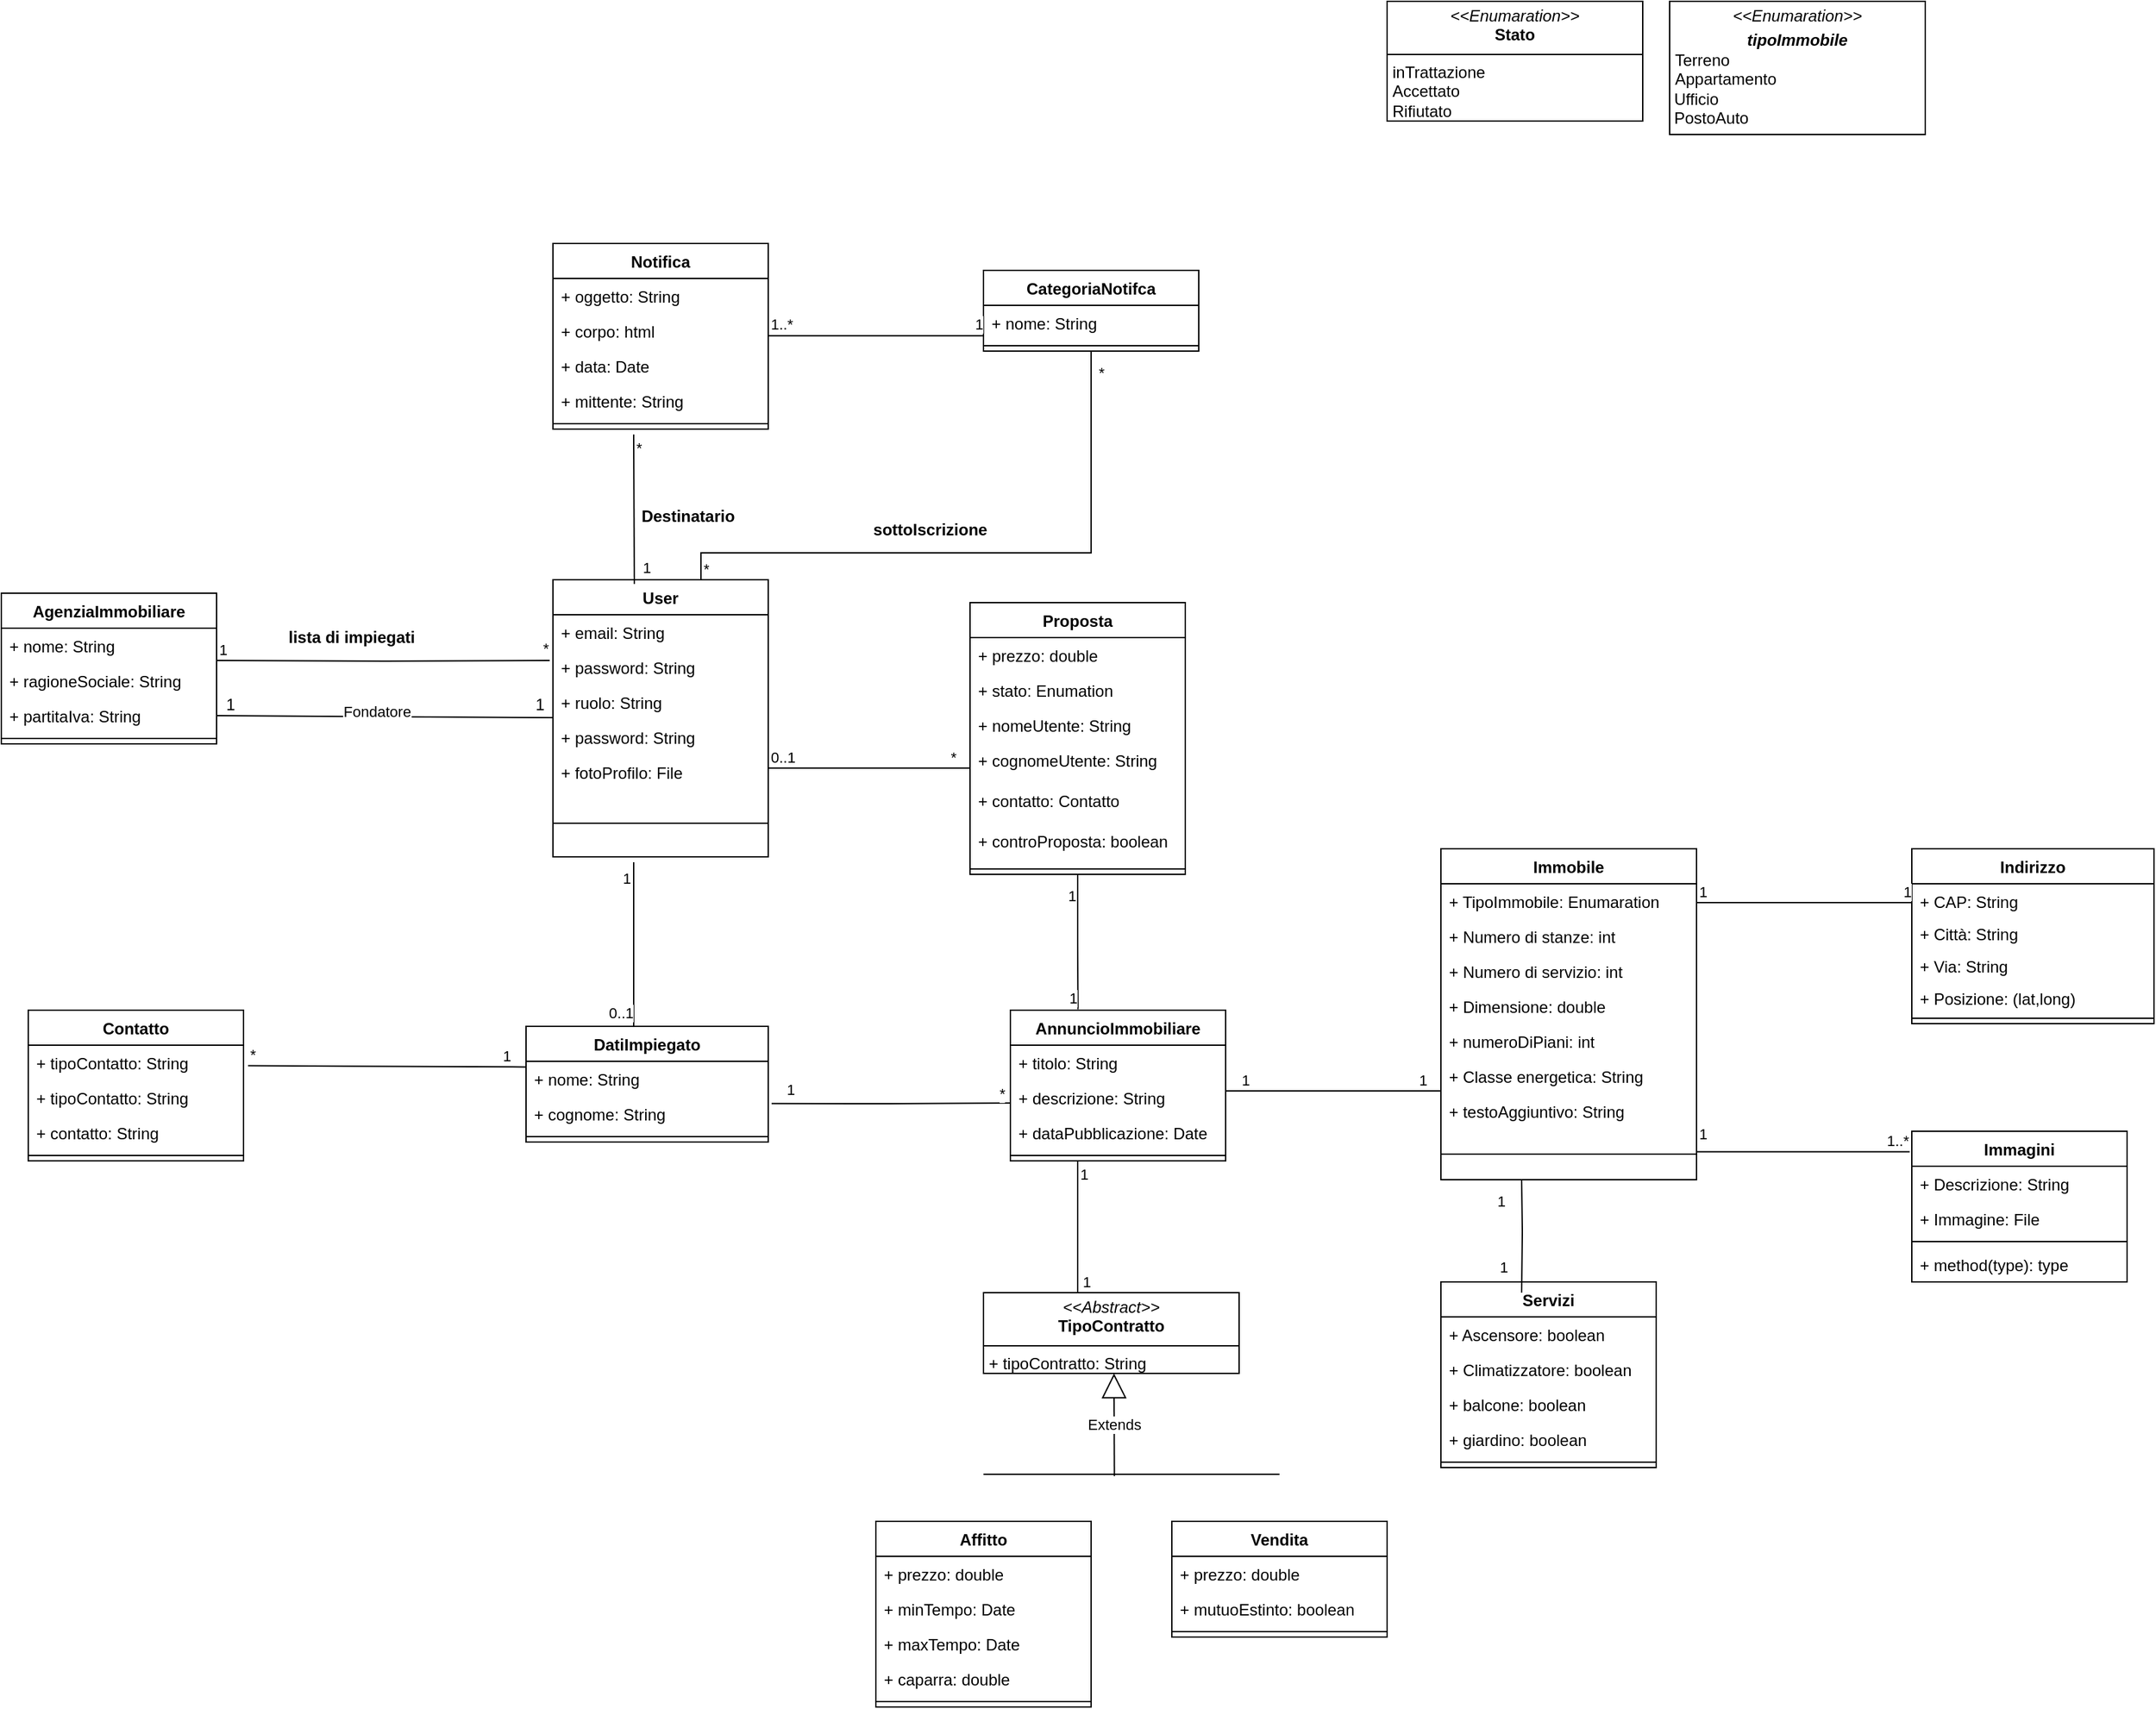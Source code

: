 <mxfile version="26.0.16">
  <diagram name="Pagina-1" id="T76t6ZgnSZmqll6Yn6_I">
    <mxGraphModel dx="2442" dy="2026" grid="1" gridSize="10" guides="1" tooltips="1" connect="1" arrows="1" fold="1" page="1" pageScale="1" pageWidth="827" pageHeight="1169" math="0" shadow="0">
      <root>
        <mxCell id="0" />
        <mxCell id="1" parent="0" />
        <mxCell id="S7eDoOAsfIO7sL4tf_eN-1" value="Immobile" style="swimlane;fontStyle=1;align=center;verticalAlign=top;childLayout=stackLayout;horizontal=1;startSize=26;horizontalStack=0;resizeParent=1;resizeParentMax=0;resizeLast=0;collapsible=1;marginBottom=0;whiteSpace=wrap;html=1;" parent="1" vertex="1">
          <mxGeometry x="1000" y="-120" width="190" height="246" as="geometry" />
        </mxCell>
        <mxCell id="S7eDoOAsfIO7sL4tf_eN-17" value="+ TipoImmobile: Enumaration" style="text;strokeColor=none;fillColor=none;align=left;verticalAlign=top;spacingLeft=4;spacingRight=4;overflow=hidden;rotatable=0;points=[[0,0.5],[1,0.5]];portConstraint=eastwest;whiteSpace=wrap;html=1;" parent="S7eDoOAsfIO7sL4tf_eN-1" vertex="1">
          <mxGeometry y="26" width="190" height="26" as="geometry" />
        </mxCell>
        <mxCell id="S7eDoOAsfIO7sL4tf_eN-24" value="+ Numero di stanze: int&lt;div&gt;&lt;br&gt;&lt;/div&gt;" style="text;strokeColor=none;fillColor=none;align=left;verticalAlign=top;spacingLeft=4;spacingRight=4;overflow=hidden;rotatable=0;points=[[0,0.5],[1,0.5]];portConstraint=eastwest;whiteSpace=wrap;html=1;" parent="S7eDoOAsfIO7sL4tf_eN-1" vertex="1">
          <mxGeometry y="52" width="190" height="26" as="geometry" />
        </mxCell>
        <mxCell id="S7eDoOAsfIO7sL4tf_eN-25" value="+ Numero di servizio: int&lt;div&gt;&lt;br&gt;&lt;/div&gt;" style="text;strokeColor=none;fillColor=none;align=left;verticalAlign=top;spacingLeft=4;spacingRight=4;overflow=hidden;rotatable=0;points=[[0,0.5],[1,0.5]];portConstraint=eastwest;whiteSpace=wrap;html=1;" parent="S7eDoOAsfIO7sL4tf_eN-1" vertex="1">
          <mxGeometry y="78" width="190" height="26" as="geometry" />
        </mxCell>
        <mxCell id="S7eDoOAsfIO7sL4tf_eN-26" value="+ Dimensione: double&lt;div&gt;&lt;br&gt;&lt;div&gt;&lt;br&gt;&lt;/div&gt;&lt;/div&gt;" style="text;strokeColor=none;fillColor=none;align=left;verticalAlign=top;spacingLeft=4;spacingRight=4;overflow=hidden;rotatable=0;points=[[0,0.5],[1,0.5]];portConstraint=eastwest;whiteSpace=wrap;html=1;" parent="S7eDoOAsfIO7sL4tf_eN-1" vertex="1">
          <mxGeometry y="104" width="190" height="26" as="geometry" />
        </mxCell>
        <mxCell id="S7eDoOAsfIO7sL4tf_eN-28" value="+ numeroDiPiani: int&lt;div&gt;&lt;br&gt;&lt;/div&gt;" style="text;strokeColor=none;fillColor=none;align=left;verticalAlign=top;spacingLeft=4;spacingRight=4;overflow=hidden;rotatable=0;points=[[0,0.5],[1,0.5]];portConstraint=eastwest;whiteSpace=wrap;html=1;" parent="S7eDoOAsfIO7sL4tf_eN-1" vertex="1">
          <mxGeometry y="130" width="190" height="26" as="geometry" />
        </mxCell>
        <mxCell id="S7eDoOAsfIO7sL4tf_eN-29" value="+ Classe energetica: String&lt;div&gt;&lt;br&gt;&lt;/div&gt;" style="text;strokeColor=none;fillColor=none;align=left;verticalAlign=top;spacingLeft=4;spacingRight=4;overflow=hidden;rotatable=0;points=[[0,0.5],[1,0.5]];portConstraint=eastwest;whiteSpace=wrap;html=1;" parent="S7eDoOAsfIO7sL4tf_eN-1" vertex="1">
          <mxGeometry y="156" width="190" height="26" as="geometry" />
        </mxCell>
        <mxCell id="KJooV-Dukt8LbY3l_32P-143" value="+ testoAggiuntivo: String&lt;div&gt;&lt;br&gt;&lt;/div&gt;" style="text;strokeColor=none;fillColor=none;align=left;verticalAlign=top;spacingLeft=4;spacingRight=4;overflow=hidden;rotatable=0;points=[[0,0.5],[1,0.5]];portConstraint=eastwest;whiteSpace=wrap;html=1;" parent="S7eDoOAsfIO7sL4tf_eN-1" vertex="1">
          <mxGeometry y="182" width="190" height="26" as="geometry" />
        </mxCell>
        <mxCell id="S7eDoOAsfIO7sL4tf_eN-3" value="" style="line;strokeWidth=1;fillColor=none;align=left;verticalAlign=middle;spacingTop=-1;spacingLeft=3;spacingRight=3;rotatable=0;labelPosition=right;points=[];portConstraint=eastwest;strokeColor=inherit;" parent="S7eDoOAsfIO7sL4tf_eN-1" vertex="1">
          <mxGeometry y="208" width="190" height="38" as="geometry" />
        </mxCell>
        <mxCell id="S7eDoOAsfIO7sL4tf_eN-5" value="Indirizzo&lt;div&gt;&lt;br&gt;&lt;/div&gt;" style="swimlane;fontStyle=1;align=center;verticalAlign=top;childLayout=stackLayout;horizontal=1;startSize=26;horizontalStack=0;resizeParent=1;resizeParentMax=0;resizeLast=0;collapsible=1;marginBottom=0;whiteSpace=wrap;html=1;" parent="1" vertex="1">
          <mxGeometry x="1350" y="-120" width="180" height="130" as="geometry" />
        </mxCell>
        <mxCell id="S7eDoOAsfIO7sL4tf_eN-40" value="+ CAP: String" style="text;strokeColor=none;fillColor=none;align=left;verticalAlign=top;spacingLeft=4;spacingRight=4;overflow=hidden;rotatable=0;points=[[0,0.5],[1,0.5]];portConstraint=eastwest;whiteSpace=wrap;html=1;" parent="S7eDoOAsfIO7sL4tf_eN-5" vertex="1">
          <mxGeometry y="26" width="180" height="24" as="geometry" />
        </mxCell>
        <mxCell id="S7eDoOAsfIO7sL4tf_eN-41" value="+ Città: String" style="text;strokeColor=none;fillColor=none;align=left;verticalAlign=top;spacingLeft=4;spacingRight=4;overflow=hidden;rotatable=0;points=[[0,0.5],[1,0.5]];portConstraint=eastwest;whiteSpace=wrap;html=1;" parent="S7eDoOAsfIO7sL4tf_eN-5" vertex="1">
          <mxGeometry y="50" width="180" height="24" as="geometry" />
        </mxCell>
        <mxCell id="S7eDoOAsfIO7sL4tf_eN-42" value="+ Via: String" style="text;strokeColor=none;fillColor=none;align=left;verticalAlign=top;spacingLeft=4;spacingRight=4;overflow=hidden;rotatable=0;points=[[0,0.5],[1,0.5]];portConstraint=eastwest;whiteSpace=wrap;html=1;" parent="S7eDoOAsfIO7sL4tf_eN-5" vertex="1">
          <mxGeometry y="74" width="180" height="24" as="geometry" />
        </mxCell>
        <mxCell id="S7eDoOAsfIO7sL4tf_eN-43" value="+ Posizione: (lat,long)" style="text;strokeColor=none;fillColor=none;align=left;verticalAlign=top;spacingLeft=4;spacingRight=4;overflow=hidden;rotatable=0;points=[[0,0.5],[1,0.5]];portConstraint=eastwest;whiteSpace=wrap;html=1;" parent="S7eDoOAsfIO7sL4tf_eN-5" vertex="1">
          <mxGeometry y="98" width="180" height="24" as="geometry" />
        </mxCell>
        <mxCell id="S7eDoOAsfIO7sL4tf_eN-7" value="" style="line;strokeWidth=1;fillColor=none;align=left;verticalAlign=middle;spacingTop=-1;spacingLeft=3;spacingRight=3;rotatable=0;labelPosition=right;points=[];portConstraint=eastwest;strokeColor=inherit;" parent="S7eDoOAsfIO7sL4tf_eN-5" vertex="1">
          <mxGeometry y="122" width="180" height="8" as="geometry" />
        </mxCell>
        <mxCell id="S7eDoOAsfIO7sL4tf_eN-9" value="Immagini" style="swimlane;fontStyle=1;align=center;verticalAlign=top;childLayout=stackLayout;horizontal=1;startSize=26;horizontalStack=0;resizeParent=1;resizeParentMax=0;resizeLast=0;collapsible=1;marginBottom=0;whiteSpace=wrap;html=1;" parent="1" vertex="1">
          <mxGeometry x="1350" y="90" width="160" height="112" as="geometry" />
        </mxCell>
        <mxCell id="S7eDoOAsfIO7sL4tf_eN-10" value="+ Descrizione: String&lt;div&gt;&lt;br&gt;&lt;/div&gt;" style="text;strokeColor=none;fillColor=none;align=left;verticalAlign=top;spacingLeft=4;spacingRight=4;overflow=hidden;rotatable=0;points=[[0,0.5],[1,0.5]];portConstraint=eastwest;whiteSpace=wrap;html=1;" parent="S7eDoOAsfIO7sL4tf_eN-9" vertex="1">
          <mxGeometry y="26" width="160" height="26" as="geometry" />
        </mxCell>
        <mxCell id="S7eDoOAsfIO7sL4tf_eN-44" value="+ Immagine: File&lt;div&gt;&lt;br&gt;&lt;div&gt;&lt;br&gt;&lt;/div&gt;&lt;/div&gt;" style="text;strokeColor=none;fillColor=none;align=left;verticalAlign=top;spacingLeft=4;spacingRight=4;overflow=hidden;rotatable=0;points=[[0,0.5],[1,0.5]];portConstraint=eastwest;whiteSpace=wrap;html=1;" parent="S7eDoOAsfIO7sL4tf_eN-9" vertex="1">
          <mxGeometry y="52" width="160" height="26" as="geometry" />
        </mxCell>
        <mxCell id="S7eDoOAsfIO7sL4tf_eN-11" value="" style="line;strokeWidth=1;fillColor=none;align=left;verticalAlign=middle;spacingTop=-1;spacingLeft=3;spacingRight=3;rotatable=0;labelPosition=right;points=[];portConstraint=eastwest;strokeColor=inherit;" parent="S7eDoOAsfIO7sL4tf_eN-9" vertex="1">
          <mxGeometry y="78" width="160" height="8" as="geometry" />
        </mxCell>
        <mxCell id="S7eDoOAsfIO7sL4tf_eN-12" value="+ method(type): type" style="text;strokeColor=none;fillColor=none;align=left;verticalAlign=top;spacingLeft=4;spacingRight=4;overflow=hidden;rotatable=0;points=[[0,0.5],[1,0.5]];portConstraint=eastwest;whiteSpace=wrap;html=1;" parent="S7eDoOAsfIO7sL4tf_eN-9" vertex="1">
          <mxGeometry y="86" width="160" height="26" as="geometry" />
        </mxCell>
        <mxCell id="S7eDoOAsfIO7sL4tf_eN-19" value="" style="endArrow=none;html=1;edgeStyle=orthogonalEdgeStyle;rounded=0;" parent="1" edge="1">
          <mxGeometry relative="1" as="geometry">
            <mxPoint x="1190" y="-80" as="sourcePoint" />
            <mxPoint x="1350" y="-80" as="targetPoint" />
          </mxGeometry>
        </mxCell>
        <mxCell id="S7eDoOAsfIO7sL4tf_eN-20" value="1" style="edgeLabel;resizable=0;html=1;align=left;verticalAlign=bottom;" parent="S7eDoOAsfIO7sL4tf_eN-19" connectable="0" vertex="1">
          <mxGeometry x="-1" relative="1" as="geometry" />
        </mxCell>
        <mxCell id="S7eDoOAsfIO7sL4tf_eN-21" value="1" style="edgeLabel;resizable=0;html=1;align=right;verticalAlign=bottom;" parent="S7eDoOAsfIO7sL4tf_eN-19" connectable="0" vertex="1">
          <mxGeometry x="1" relative="1" as="geometry" />
        </mxCell>
        <mxCell id="S7eDoOAsfIO7sL4tf_eN-46" value="Affitto" style="swimlane;fontStyle=1;align=center;verticalAlign=top;childLayout=stackLayout;horizontal=1;startSize=26;horizontalStack=0;resizeParent=1;resizeParentMax=0;resizeLast=0;collapsible=1;marginBottom=0;whiteSpace=wrap;html=1;" parent="1" vertex="1">
          <mxGeometry x="580" y="380" width="160" height="138" as="geometry" />
        </mxCell>
        <mxCell id="S7eDoOAsfIO7sL4tf_eN-47" value="+ prezzo: double" style="text;strokeColor=none;fillColor=none;align=left;verticalAlign=top;spacingLeft=4;spacingRight=4;overflow=hidden;rotatable=0;points=[[0,0.5],[1,0.5]];portConstraint=eastwest;whiteSpace=wrap;html=1;" parent="S7eDoOAsfIO7sL4tf_eN-46" vertex="1">
          <mxGeometry y="26" width="160" height="26" as="geometry" />
        </mxCell>
        <mxCell id="KJooV-Dukt8LbY3l_32P-148" value="+ minTempo: Date" style="text;strokeColor=none;fillColor=none;align=left;verticalAlign=top;spacingLeft=4;spacingRight=4;overflow=hidden;rotatable=0;points=[[0,0.5],[1,0.5]];portConstraint=eastwest;whiteSpace=wrap;html=1;" parent="S7eDoOAsfIO7sL4tf_eN-46" vertex="1">
          <mxGeometry y="52" width="160" height="26" as="geometry" />
        </mxCell>
        <mxCell id="KJooV-Dukt8LbY3l_32P-149" value="+ maxTempo: Date" style="text;strokeColor=none;fillColor=none;align=left;verticalAlign=top;spacingLeft=4;spacingRight=4;overflow=hidden;rotatable=0;points=[[0,0.5],[1,0.5]];portConstraint=eastwest;whiteSpace=wrap;html=1;" parent="S7eDoOAsfIO7sL4tf_eN-46" vertex="1">
          <mxGeometry y="78" width="160" height="26" as="geometry" />
        </mxCell>
        <mxCell id="KJooV-Dukt8LbY3l_32P-150" value="+ caparra: double" style="text;strokeColor=none;fillColor=none;align=left;verticalAlign=top;spacingLeft=4;spacingRight=4;overflow=hidden;rotatable=0;points=[[0,0.5],[1,0.5]];portConstraint=eastwest;whiteSpace=wrap;html=1;" parent="S7eDoOAsfIO7sL4tf_eN-46" vertex="1">
          <mxGeometry y="104" width="160" height="26" as="geometry" />
        </mxCell>
        <mxCell id="S7eDoOAsfIO7sL4tf_eN-48" value="" style="line;strokeWidth=1;fillColor=none;align=left;verticalAlign=middle;spacingTop=-1;spacingLeft=3;spacingRight=3;rotatable=0;labelPosition=right;points=[];portConstraint=eastwest;strokeColor=inherit;" parent="S7eDoOAsfIO7sL4tf_eN-46" vertex="1">
          <mxGeometry y="130" width="160" height="8" as="geometry" />
        </mxCell>
        <mxCell id="S7eDoOAsfIO7sL4tf_eN-50" value="Vendita" style="swimlane;fontStyle=1;align=center;verticalAlign=top;childLayout=stackLayout;horizontal=1;startSize=26;horizontalStack=0;resizeParent=1;resizeParentMax=0;resizeLast=0;collapsible=1;marginBottom=0;whiteSpace=wrap;html=1;" parent="1" vertex="1">
          <mxGeometry x="800" y="380" width="160" height="86" as="geometry" />
        </mxCell>
        <mxCell id="S7eDoOAsfIO7sL4tf_eN-51" value="+ prezzo: double" style="text;strokeColor=none;fillColor=none;align=left;verticalAlign=top;spacingLeft=4;spacingRight=4;overflow=hidden;rotatable=0;points=[[0,0.5],[1,0.5]];portConstraint=eastwest;whiteSpace=wrap;html=1;" parent="S7eDoOAsfIO7sL4tf_eN-50" vertex="1">
          <mxGeometry y="26" width="160" height="26" as="geometry" />
        </mxCell>
        <mxCell id="KJooV-Dukt8LbY3l_32P-151" value="+ mutuoEstinto: boolean" style="text;strokeColor=none;fillColor=none;align=left;verticalAlign=top;spacingLeft=4;spacingRight=4;overflow=hidden;rotatable=0;points=[[0,0.5],[1,0.5]];portConstraint=eastwest;whiteSpace=wrap;html=1;" parent="S7eDoOAsfIO7sL4tf_eN-50" vertex="1">
          <mxGeometry y="52" width="160" height="26" as="geometry" />
        </mxCell>
        <mxCell id="S7eDoOAsfIO7sL4tf_eN-52" value="" style="line;strokeWidth=1;fillColor=none;align=left;verticalAlign=middle;spacingTop=-1;spacingLeft=3;spacingRight=3;rotatable=0;labelPosition=right;points=[];portConstraint=eastwest;strokeColor=inherit;" parent="S7eDoOAsfIO7sL4tf_eN-50" vertex="1">
          <mxGeometry y="78" width="160" height="8" as="geometry" />
        </mxCell>
        <mxCell id="S7eDoOAsfIO7sL4tf_eN-54" value="&lt;p style=&quot;margin:0px;margin-top:4px;text-align:center;&quot;&gt;&lt;i&gt;&amp;lt;&amp;lt;Abstract&amp;gt;&amp;gt;&lt;/i&gt;&lt;br&gt;&lt;b&gt;TipoContratto&lt;/b&gt;&lt;/p&gt;&lt;hr size=&quot;1&quot; style=&quot;border-style:solid;&quot;&gt;&lt;p style=&quot;margin:0px;margin-left:4px;&quot;&gt;+ tipoContratto: String&lt;/p&gt;" style="verticalAlign=top;align=left;overflow=fill;html=1;whiteSpace=wrap;" parent="1" vertex="1">
          <mxGeometry x="660" y="210" width="190" height="60" as="geometry" />
        </mxCell>
        <mxCell id="S7eDoOAsfIO7sL4tf_eN-55" value="AgenziaImmobiliare&lt;div&gt;&lt;br&gt;&lt;/div&gt;" style="swimlane;fontStyle=1;align=center;verticalAlign=top;childLayout=stackLayout;horizontal=1;startSize=26;horizontalStack=0;resizeParent=1;resizeParentMax=0;resizeLast=0;collapsible=1;marginBottom=0;whiteSpace=wrap;html=1;" parent="1" vertex="1">
          <mxGeometry x="-70" y="-310" width="160" height="112" as="geometry" />
        </mxCell>
        <mxCell id="S7eDoOAsfIO7sL4tf_eN-56" value="+ nome: String" style="text;strokeColor=none;fillColor=none;align=left;verticalAlign=top;spacingLeft=4;spacingRight=4;overflow=hidden;rotatable=0;points=[[0,0.5],[1,0.5]];portConstraint=eastwest;whiteSpace=wrap;html=1;" parent="S7eDoOAsfIO7sL4tf_eN-55" vertex="1">
          <mxGeometry y="26" width="160" height="26" as="geometry" />
        </mxCell>
        <mxCell id="KJooV-Dukt8LbY3l_32P-28" value="+ ragioneSociale: String" style="text;strokeColor=none;fillColor=none;align=left;verticalAlign=top;spacingLeft=4;spacingRight=4;overflow=hidden;rotatable=0;points=[[0,0.5],[1,0.5]];portConstraint=eastwest;whiteSpace=wrap;html=1;" parent="S7eDoOAsfIO7sL4tf_eN-55" vertex="1">
          <mxGeometry y="52" width="160" height="26" as="geometry" />
        </mxCell>
        <mxCell id="KJooV-Dukt8LbY3l_32P-29" value="+ partitaIva: String" style="text;strokeColor=none;fillColor=none;align=left;verticalAlign=top;spacingLeft=4;spacingRight=4;overflow=hidden;rotatable=0;points=[[0,0.5],[1,0.5]];portConstraint=eastwest;whiteSpace=wrap;html=1;" parent="S7eDoOAsfIO7sL4tf_eN-55" vertex="1">
          <mxGeometry y="78" width="160" height="26" as="geometry" />
        </mxCell>
        <mxCell id="S7eDoOAsfIO7sL4tf_eN-57" value="" style="line;strokeWidth=1;fillColor=none;align=left;verticalAlign=middle;spacingTop=-1;spacingLeft=3;spacingRight=3;rotatable=0;labelPosition=right;points=[];portConstraint=eastwest;strokeColor=inherit;" parent="S7eDoOAsfIO7sL4tf_eN-55" vertex="1">
          <mxGeometry y="104" width="160" height="8" as="geometry" />
        </mxCell>
        <mxCell id="KJooV-Dukt8LbY3l_32P-14" value="User" style="swimlane;fontStyle=1;align=center;verticalAlign=top;childLayout=stackLayout;horizontal=1;startSize=26;horizontalStack=0;resizeParent=1;resizeParentMax=0;resizeLast=0;collapsible=1;marginBottom=0;whiteSpace=wrap;html=1;" parent="1" vertex="1">
          <mxGeometry x="340" y="-320" width="160" height="206" as="geometry" />
        </mxCell>
        <mxCell id="KJooV-Dukt8LbY3l_32P-15" value="+ email: String" style="text;strokeColor=none;fillColor=none;align=left;verticalAlign=top;spacingLeft=4;spacingRight=4;overflow=hidden;rotatable=0;points=[[0,0.5],[1,0.5]];portConstraint=eastwest;whiteSpace=wrap;html=1;" parent="KJooV-Dukt8LbY3l_32P-14" vertex="1">
          <mxGeometry y="26" width="160" height="26" as="geometry" />
        </mxCell>
        <mxCell id="KJooV-Dukt8LbY3l_32P-18" value="+ password: String" style="text;strokeColor=none;fillColor=none;align=left;verticalAlign=top;spacingLeft=4;spacingRight=4;overflow=hidden;rotatable=0;points=[[0,0.5],[1,0.5]];portConstraint=eastwest;whiteSpace=wrap;html=1;" parent="KJooV-Dukt8LbY3l_32P-14" vertex="1">
          <mxGeometry y="52" width="160" height="26" as="geometry" />
        </mxCell>
        <mxCell id="KJooV-Dukt8LbY3l_32P-19" value="+ ruolo: String" style="text;strokeColor=none;fillColor=none;align=left;verticalAlign=top;spacingLeft=4;spacingRight=4;overflow=hidden;rotatable=0;points=[[0,0.5],[1,0.5]];portConstraint=eastwest;whiteSpace=wrap;html=1;" parent="KJooV-Dukt8LbY3l_32P-14" vertex="1">
          <mxGeometry y="78" width="160" height="26" as="geometry" />
        </mxCell>
        <mxCell id="KJooV-Dukt8LbY3l_32P-20" value="+ password: String" style="text;strokeColor=none;fillColor=none;align=left;verticalAlign=top;spacingLeft=4;spacingRight=4;overflow=hidden;rotatable=0;points=[[0,0.5],[1,0.5]];portConstraint=eastwest;whiteSpace=wrap;html=1;" parent="KJooV-Dukt8LbY3l_32P-14" vertex="1">
          <mxGeometry y="104" width="160" height="26" as="geometry" />
        </mxCell>
        <mxCell id="KJooV-Dukt8LbY3l_32P-51" value="+ fotoProfilo: File" style="text;strokeColor=none;fillColor=none;align=left;verticalAlign=top;spacingLeft=4;spacingRight=4;overflow=hidden;rotatable=0;points=[[0,0.5],[1,0.5]];portConstraint=eastwest;whiteSpace=wrap;html=1;" parent="KJooV-Dukt8LbY3l_32P-14" vertex="1">
          <mxGeometry y="130" width="160" height="26" as="geometry" />
        </mxCell>
        <mxCell id="KJooV-Dukt8LbY3l_32P-16" value="" style="line;strokeWidth=1;fillColor=none;align=left;verticalAlign=middle;spacingTop=-1;spacingLeft=3;spacingRight=3;rotatable=0;labelPosition=right;points=[];portConstraint=eastwest;strokeColor=inherit;" parent="KJooV-Dukt8LbY3l_32P-14" vertex="1">
          <mxGeometry y="156" width="160" height="50" as="geometry" />
        </mxCell>
        <mxCell id="KJooV-Dukt8LbY3l_32P-23" value="" style="endArrow=none;html=1;edgeStyle=orthogonalEdgeStyle;rounded=0;entryX=-0.015;entryY=0.306;entryDx=0;entryDy=0;entryPerimeter=0;" parent="1" target="KJooV-Dukt8LbY3l_32P-18" edge="1">
          <mxGeometry relative="1" as="geometry">
            <mxPoint x="90" y="-260" as="sourcePoint" />
            <mxPoint x="250" y="-260" as="targetPoint" />
          </mxGeometry>
        </mxCell>
        <mxCell id="KJooV-Dukt8LbY3l_32P-24" value="1" style="edgeLabel;resizable=0;html=1;align=left;verticalAlign=bottom;" parent="KJooV-Dukt8LbY3l_32P-23" connectable="0" vertex="1">
          <mxGeometry x="-1" relative="1" as="geometry" />
        </mxCell>
        <mxCell id="KJooV-Dukt8LbY3l_32P-25" value="*" style="edgeLabel;resizable=0;html=1;align=right;verticalAlign=bottom;" parent="KJooV-Dukt8LbY3l_32P-23" connectable="0" vertex="1">
          <mxGeometry x="1" relative="1" as="geometry" />
        </mxCell>
        <mxCell id="KJooV-Dukt8LbY3l_32P-27" value="lista di impiegati" style="text;align=center;fontStyle=1;verticalAlign=middle;spacingLeft=3;spacingRight=3;strokeColor=none;rotatable=0;points=[[0,0.5],[1,0.5]];portConstraint=eastwest;html=1;" parent="1" vertex="1">
          <mxGeometry x="150" y="-290" width="80" height="26" as="geometry" />
        </mxCell>
        <mxCell id="KJooV-Dukt8LbY3l_32P-35" value="DatiImpiegato" style="swimlane;fontStyle=1;align=center;verticalAlign=top;childLayout=stackLayout;horizontal=1;startSize=26;horizontalStack=0;resizeParent=1;resizeParentMax=0;resizeLast=0;collapsible=1;marginBottom=0;whiteSpace=wrap;html=1;" parent="1" vertex="1">
          <mxGeometry x="320" y="12" width="180" height="86" as="geometry" />
        </mxCell>
        <mxCell id="KJooV-Dukt8LbY3l_32P-39" value="+ nome: String&lt;div&gt;&lt;br&gt;&lt;/div&gt;" style="text;strokeColor=none;fillColor=none;align=left;verticalAlign=top;spacingLeft=4;spacingRight=4;overflow=hidden;rotatable=0;points=[[0,0.5],[1,0.5]];portConstraint=eastwest;whiteSpace=wrap;html=1;" parent="KJooV-Dukt8LbY3l_32P-35" vertex="1">
          <mxGeometry y="26" width="180" height="26" as="geometry" />
        </mxCell>
        <mxCell id="KJooV-Dukt8LbY3l_32P-40" value="+ cognome: String&lt;div&gt;&lt;br&gt;&lt;/div&gt;" style="text;strokeColor=none;fillColor=none;align=left;verticalAlign=top;spacingLeft=4;spacingRight=4;overflow=hidden;rotatable=0;points=[[0,0.5],[1,0.5]];portConstraint=eastwest;whiteSpace=wrap;html=1;" parent="KJooV-Dukt8LbY3l_32P-35" vertex="1">
          <mxGeometry y="52" width="180" height="26" as="geometry" />
        </mxCell>
        <mxCell id="KJooV-Dukt8LbY3l_32P-37" value="" style="line;strokeWidth=1;fillColor=none;align=left;verticalAlign=middle;spacingTop=-1;spacingLeft=3;spacingRight=3;rotatable=0;labelPosition=right;points=[];portConstraint=eastwest;strokeColor=inherit;" parent="KJooV-Dukt8LbY3l_32P-35" vertex="1">
          <mxGeometry y="78" width="180" height="8" as="geometry" />
        </mxCell>
        <mxCell id="KJooV-Dukt8LbY3l_32P-41" value="Contatto" style="swimlane;fontStyle=1;align=center;verticalAlign=top;childLayout=stackLayout;horizontal=1;startSize=26;horizontalStack=0;resizeParent=1;resizeParentMax=0;resizeLast=0;collapsible=1;marginBottom=0;whiteSpace=wrap;html=1;" parent="1" vertex="1">
          <mxGeometry x="-50" width="160" height="112" as="geometry" />
        </mxCell>
        <mxCell id="KJooV-Dukt8LbY3l_32P-42" value="+ tipoContatto: String" style="text;strokeColor=none;fillColor=none;align=left;verticalAlign=top;spacingLeft=4;spacingRight=4;overflow=hidden;rotatable=0;points=[[0,0.5],[1,0.5]];portConstraint=eastwest;whiteSpace=wrap;html=1;" parent="KJooV-Dukt8LbY3l_32P-41" vertex="1">
          <mxGeometry y="26" width="160" height="26" as="geometry" />
        </mxCell>
        <mxCell id="KJooV-Dukt8LbY3l_32P-50" value="+ tipoContatto: String" style="text;strokeColor=none;fillColor=none;align=left;verticalAlign=top;spacingLeft=4;spacingRight=4;overflow=hidden;rotatable=0;points=[[0,0.5],[1,0.5]];portConstraint=eastwest;whiteSpace=wrap;html=1;" parent="KJooV-Dukt8LbY3l_32P-41" vertex="1">
          <mxGeometry y="52" width="160" height="26" as="geometry" />
        </mxCell>
        <mxCell id="KJooV-Dukt8LbY3l_32P-45" value="+ contatto: String" style="text;strokeColor=none;fillColor=none;align=left;verticalAlign=top;spacingLeft=4;spacingRight=4;overflow=hidden;rotatable=0;points=[[0,0.5],[1,0.5]];portConstraint=eastwest;whiteSpace=wrap;html=1;" parent="KJooV-Dukt8LbY3l_32P-41" vertex="1">
          <mxGeometry y="78" width="160" height="26" as="geometry" />
        </mxCell>
        <mxCell id="KJooV-Dukt8LbY3l_32P-43" value="" style="line;strokeWidth=1;fillColor=none;align=left;verticalAlign=middle;spacingTop=-1;spacingLeft=3;spacingRight=3;rotatable=0;labelPosition=right;points=[];portConstraint=eastwest;strokeColor=inherit;" parent="KJooV-Dukt8LbY3l_32P-41" vertex="1">
          <mxGeometry y="104" width="160" height="8" as="geometry" />
        </mxCell>
        <mxCell id="KJooV-Dukt8LbY3l_32P-46" value="" style="endArrow=none;html=1;edgeStyle=orthogonalEdgeStyle;rounded=0;entryX=-0.015;entryY=0.306;entryDx=0;entryDy=0;entryPerimeter=0;exitX=1.021;exitY=0.888;exitDx=0;exitDy=0;exitPerimeter=0;" parent="1" edge="1">
          <mxGeometry relative="1" as="geometry">
            <mxPoint x="113.36" y="41.278" as="sourcePoint" />
            <mxPoint x="320" y="42.19" as="targetPoint" />
          </mxGeometry>
        </mxCell>
        <mxCell id="KJooV-Dukt8LbY3l_32P-47" value="*" style="edgeLabel;resizable=0;html=1;align=left;verticalAlign=bottom;" parent="KJooV-Dukt8LbY3l_32P-46" connectable="0" vertex="1">
          <mxGeometry x="-1" relative="1" as="geometry" />
        </mxCell>
        <mxCell id="KJooV-Dukt8LbY3l_32P-48" value="1" style="edgeLabel;resizable=0;html=1;align=right;verticalAlign=bottom;" parent="KJooV-Dukt8LbY3l_32P-46" connectable="0" vertex="1">
          <mxGeometry x="1" relative="1" as="geometry">
            <mxPoint x="-10" as="offset" />
          </mxGeometry>
        </mxCell>
        <mxCell id="KJooV-Dukt8LbY3l_32P-52" value="" style="endArrow=none;html=1;edgeStyle=orthogonalEdgeStyle;rounded=0;" parent="1" edge="1">
          <mxGeometry relative="1" as="geometry">
            <mxPoint x="400" y="-110" as="sourcePoint" />
            <mxPoint x="400" y="12" as="targetPoint" />
          </mxGeometry>
        </mxCell>
        <mxCell id="KJooV-Dukt8LbY3l_32P-53" value="1" style="edgeLabel;resizable=0;html=1;align=left;verticalAlign=bottom;" parent="KJooV-Dukt8LbY3l_32P-52" connectable="0" vertex="1">
          <mxGeometry x="-1" relative="1" as="geometry">
            <mxPoint x="-10" y="20" as="offset" />
          </mxGeometry>
        </mxCell>
        <mxCell id="KJooV-Dukt8LbY3l_32P-54" value="0..1" style="edgeLabel;resizable=0;html=1;align=right;verticalAlign=bottom;" parent="KJooV-Dukt8LbY3l_32P-52" connectable="0" vertex="1">
          <mxGeometry x="1" relative="1" as="geometry">
            <mxPoint y="-2" as="offset" />
          </mxGeometry>
        </mxCell>
        <mxCell id="KJooV-Dukt8LbY3l_32P-62" value="AnnuncioImmobiliare" style="swimlane;fontStyle=1;align=center;verticalAlign=top;childLayout=stackLayout;horizontal=1;startSize=26;horizontalStack=0;resizeParent=1;resizeParentMax=0;resizeLast=0;collapsible=1;marginBottom=0;whiteSpace=wrap;html=1;" parent="1" vertex="1">
          <mxGeometry x="680" width="160" height="112" as="geometry" />
        </mxCell>
        <mxCell id="KJooV-Dukt8LbY3l_32P-63" value="+ titolo: String" style="text;strokeColor=none;fillColor=none;align=left;verticalAlign=top;spacingLeft=4;spacingRight=4;overflow=hidden;rotatable=0;points=[[0,0.5],[1,0.5]];portConstraint=eastwest;whiteSpace=wrap;html=1;" parent="KJooV-Dukt8LbY3l_32P-62" vertex="1">
          <mxGeometry y="26" width="160" height="26" as="geometry" />
        </mxCell>
        <mxCell id="KJooV-Dukt8LbY3l_32P-66" value="+ descrizione: String" style="text;strokeColor=none;fillColor=none;align=left;verticalAlign=top;spacingLeft=4;spacingRight=4;overflow=hidden;rotatable=0;points=[[0,0.5],[1,0.5]];portConstraint=eastwest;whiteSpace=wrap;html=1;" parent="KJooV-Dukt8LbY3l_32P-62" vertex="1">
          <mxGeometry y="52" width="160" height="26" as="geometry" />
        </mxCell>
        <mxCell id="KJooV-Dukt8LbY3l_32P-67" value="+ dataPubblicazione: Date" style="text;strokeColor=none;fillColor=none;align=left;verticalAlign=top;spacingLeft=4;spacingRight=4;overflow=hidden;rotatable=0;points=[[0,0.5],[1,0.5]];portConstraint=eastwest;whiteSpace=wrap;html=1;" parent="KJooV-Dukt8LbY3l_32P-62" vertex="1">
          <mxGeometry y="78" width="160" height="26" as="geometry" />
        </mxCell>
        <mxCell id="KJooV-Dukt8LbY3l_32P-64" value="" style="line;strokeWidth=1;fillColor=none;align=left;verticalAlign=middle;spacingTop=-1;spacingLeft=3;spacingRight=3;rotatable=0;labelPosition=right;points=[];portConstraint=eastwest;strokeColor=inherit;" parent="KJooV-Dukt8LbY3l_32P-62" vertex="1">
          <mxGeometry y="104" width="160" height="8" as="geometry" />
        </mxCell>
        <mxCell id="KJooV-Dukt8LbY3l_32P-71" value="" style="endArrow=none;html=1;edgeStyle=orthogonalEdgeStyle;rounded=0;entryX=1.014;entryY=0.209;entryDx=0;entryDy=0;entryPerimeter=0;" parent="1" target="KJooV-Dukt8LbY3l_32P-40" edge="1">
          <mxGeometry relative="1" as="geometry">
            <mxPoint x="680" y="69" as="sourcePoint" />
            <mxPoint x="550" y="70" as="targetPoint" />
          </mxGeometry>
        </mxCell>
        <mxCell id="KJooV-Dukt8LbY3l_32P-72" value="*" style="edgeLabel;resizable=0;html=1;align=left;verticalAlign=bottom;" parent="KJooV-Dukt8LbY3l_32P-71" connectable="0" vertex="1">
          <mxGeometry x="-1" relative="1" as="geometry">
            <mxPoint x="-10" y="1" as="offset" />
          </mxGeometry>
        </mxCell>
        <mxCell id="KJooV-Dukt8LbY3l_32P-73" value="1" style="edgeLabel;resizable=0;html=1;align=right;verticalAlign=bottom;" parent="KJooV-Dukt8LbY3l_32P-71" connectable="0" vertex="1">
          <mxGeometry x="1" relative="1" as="geometry">
            <mxPoint x="18" y="-2" as="offset" />
          </mxGeometry>
        </mxCell>
        <mxCell id="KJooV-Dukt8LbY3l_32P-74" value="" style="endArrow=none;html=1;edgeStyle=orthogonalEdgeStyle;rounded=0;" parent="1" edge="1">
          <mxGeometry relative="1" as="geometry">
            <mxPoint x="840" y="60" as="sourcePoint" />
            <mxPoint x="1000" y="60" as="targetPoint" />
          </mxGeometry>
        </mxCell>
        <mxCell id="KJooV-Dukt8LbY3l_32P-75" value="1" style="edgeLabel;resizable=0;html=1;align=left;verticalAlign=bottom;" parent="KJooV-Dukt8LbY3l_32P-74" connectable="0" vertex="1">
          <mxGeometry x="-1" relative="1" as="geometry">
            <mxPoint x="10" as="offset" />
          </mxGeometry>
        </mxCell>
        <mxCell id="KJooV-Dukt8LbY3l_32P-76" value="1" style="edgeLabel;resizable=0;html=1;align=right;verticalAlign=bottom;" parent="KJooV-Dukt8LbY3l_32P-74" connectable="0" vertex="1">
          <mxGeometry x="1" relative="1" as="geometry">
            <mxPoint x="-10" as="offset" />
          </mxGeometry>
        </mxCell>
        <mxCell id="KJooV-Dukt8LbY3l_32P-81" value="" style="endArrow=none;html=1;edgeStyle=orthogonalEdgeStyle;rounded=0;" parent="1" edge="1">
          <mxGeometry relative="1" as="geometry">
            <mxPoint x="730" y="112" as="sourcePoint" />
            <mxPoint x="730" y="210" as="targetPoint" />
          </mxGeometry>
        </mxCell>
        <mxCell id="KJooV-Dukt8LbY3l_32P-82" value="1" style="edgeLabel;resizable=0;html=1;align=left;verticalAlign=bottom;" parent="KJooV-Dukt8LbY3l_32P-81" connectable="0" vertex="1">
          <mxGeometry x="-1" relative="1" as="geometry">
            <mxPoint y="18" as="offset" />
          </mxGeometry>
        </mxCell>
        <mxCell id="KJooV-Dukt8LbY3l_32P-83" value="1" style="edgeLabel;resizable=0;html=1;align=right;verticalAlign=bottom;" parent="KJooV-Dukt8LbY3l_32P-81" connectable="0" vertex="1">
          <mxGeometry x="1" relative="1" as="geometry">
            <mxPoint x="10" as="offset" />
          </mxGeometry>
        </mxCell>
        <mxCell id="KJooV-Dukt8LbY3l_32P-89" value="Notifica" style="swimlane;fontStyle=1;align=center;verticalAlign=top;childLayout=stackLayout;horizontal=1;startSize=26;horizontalStack=0;resizeParent=1;resizeParentMax=0;resizeLast=0;collapsible=1;marginBottom=0;whiteSpace=wrap;html=1;" parent="1" vertex="1">
          <mxGeometry x="340" y="-570" width="160" height="138" as="geometry" />
        </mxCell>
        <mxCell id="KJooV-Dukt8LbY3l_32P-90" value="+ oggetto: String" style="text;strokeColor=none;fillColor=none;align=left;verticalAlign=top;spacingLeft=4;spacingRight=4;overflow=hidden;rotatable=0;points=[[0,0.5],[1,0.5]];portConstraint=eastwest;whiteSpace=wrap;html=1;" parent="KJooV-Dukt8LbY3l_32P-89" vertex="1">
          <mxGeometry y="26" width="160" height="26" as="geometry" />
        </mxCell>
        <mxCell id="KJooV-Dukt8LbY3l_32P-93" value="+ corpo: html" style="text;strokeColor=none;fillColor=none;align=left;verticalAlign=top;spacingLeft=4;spacingRight=4;overflow=hidden;rotatable=0;points=[[0,0.5],[1,0.5]];portConstraint=eastwest;whiteSpace=wrap;html=1;" parent="KJooV-Dukt8LbY3l_32P-89" vertex="1">
          <mxGeometry y="52" width="160" height="26" as="geometry" />
        </mxCell>
        <mxCell id="KJooV-Dukt8LbY3l_32P-94" value="+ data: Date" style="text;strokeColor=none;fillColor=none;align=left;verticalAlign=top;spacingLeft=4;spacingRight=4;overflow=hidden;rotatable=0;points=[[0,0.5],[1,0.5]];portConstraint=eastwest;whiteSpace=wrap;html=1;" parent="KJooV-Dukt8LbY3l_32P-89" vertex="1">
          <mxGeometry y="78" width="160" height="26" as="geometry" />
        </mxCell>
        <mxCell id="KJooV-Dukt8LbY3l_32P-130" value="+ mittente: String" style="text;strokeColor=none;fillColor=none;align=left;verticalAlign=top;spacingLeft=4;spacingRight=4;overflow=hidden;rotatable=0;points=[[0,0.5],[1,0.5]];portConstraint=eastwest;whiteSpace=wrap;html=1;" parent="KJooV-Dukt8LbY3l_32P-89" vertex="1">
          <mxGeometry y="104" width="160" height="26" as="geometry" />
        </mxCell>
        <mxCell id="KJooV-Dukt8LbY3l_32P-91" value="" style="line;strokeWidth=1;fillColor=none;align=left;verticalAlign=middle;spacingTop=-1;spacingLeft=3;spacingRight=3;rotatable=0;labelPosition=right;points=[];portConstraint=eastwest;strokeColor=inherit;" parent="KJooV-Dukt8LbY3l_32P-89" vertex="1">
          <mxGeometry y="130" width="160" height="8" as="geometry" />
        </mxCell>
        <mxCell id="KJooV-Dukt8LbY3l_32P-95" value="Extends" style="endArrow=block;endSize=16;endFill=0;html=1;rounded=0;exitX=0.973;exitY=0.633;exitDx=0;exitDy=0;exitPerimeter=0;" parent="1" source="KJooV-Dukt8LbY3l_32P-131" edge="1">
          <mxGeometry width="160" relative="1" as="geometry">
            <mxPoint x="759" y="340" as="sourcePoint" />
            <mxPoint x="757" y="270" as="targetPoint" />
          </mxGeometry>
        </mxCell>
        <mxCell id="KJooV-Dukt8LbY3l_32P-96" value="Proposta" style="swimlane;fontStyle=1;align=center;verticalAlign=top;childLayout=stackLayout;horizontal=1;startSize=26;horizontalStack=0;resizeParent=1;resizeParentMax=0;resizeLast=0;collapsible=1;marginBottom=0;whiteSpace=wrap;html=1;" parent="1" vertex="1">
          <mxGeometry x="650" y="-303" width="160" height="202" as="geometry" />
        </mxCell>
        <mxCell id="KJooV-Dukt8LbY3l_32P-97" value="+ prezzo: double" style="text;strokeColor=none;fillColor=none;align=left;verticalAlign=top;spacingLeft=4;spacingRight=4;overflow=hidden;rotatable=0;points=[[0,0.5],[1,0.5]];portConstraint=eastwest;whiteSpace=wrap;html=1;" parent="KJooV-Dukt8LbY3l_32P-96" vertex="1">
          <mxGeometry y="26" width="160" height="26" as="geometry" />
        </mxCell>
        <mxCell id="KJooV-Dukt8LbY3l_32P-100" value="+ stato: Enumation" style="text;strokeColor=none;fillColor=none;align=left;verticalAlign=top;spacingLeft=4;spacingRight=4;overflow=hidden;rotatable=0;points=[[0,0.5],[1,0.5]];portConstraint=eastwest;whiteSpace=wrap;html=1;" parent="KJooV-Dukt8LbY3l_32P-96" vertex="1">
          <mxGeometry y="52" width="160" height="26" as="geometry" />
        </mxCell>
        <mxCell id="KJooV-Dukt8LbY3l_32P-117" value="+ nomeUtente: String" style="text;strokeColor=none;fillColor=none;align=left;verticalAlign=top;spacingLeft=4;spacingRight=4;overflow=hidden;rotatable=0;points=[[0,0.5],[1,0.5]];portConstraint=eastwest;whiteSpace=wrap;html=1;" parent="KJooV-Dukt8LbY3l_32P-96" vertex="1">
          <mxGeometry y="78" width="160" height="26" as="geometry" />
        </mxCell>
        <mxCell id="KJooV-Dukt8LbY3l_32P-118" value="+ cognomeUtente: String" style="text;strokeColor=none;fillColor=none;align=left;verticalAlign=top;spacingLeft=4;spacingRight=4;overflow=hidden;rotatable=0;points=[[0,0.5],[1,0.5]];portConstraint=eastwest;whiteSpace=wrap;html=1;" parent="KJooV-Dukt8LbY3l_32P-96" vertex="1">
          <mxGeometry y="104" width="160" height="30" as="geometry" />
        </mxCell>
        <mxCell id="KJooV-Dukt8LbY3l_32P-119" value="+ contatto: Contatto" style="text;strokeColor=none;fillColor=none;align=left;verticalAlign=top;spacingLeft=4;spacingRight=4;overflow=hidden;rotatable=0;points=[[0,0.5],[1,0.5]];portConstraint=eastwest;whiteSpace=wrap;html=1;" parent="KJooV-Dukt8LbY3l_32P-96" vertex="1">
          <mxGeometry y="134" width="160" height="30" as="geometry" />
        </mxCell>
        <mxCell id="KJooV-Dukt8LbY3l_32P-120" value="+ controProposta: boolean" style="text;strokeColor=none;fillColor=none;align=left;verticalAlign=top;spacingLeft=4;spacingRight=4;overflow=hidden;rotatable=0;points=[[0,0.5],[1,0.5]];portConstraint=eastwest;whiteSpace=wrap;html=1;" parent="KJooV-Dukt8LbY3l_32P-96" vertex="1">
          <mxGeometry y="164" width="160" height="30" as="geometry" />
        </mxCell>
        <mxCell id="KJooV-Dukt8LbY3l_32P-98" value="" style="line;strokeWidth=1;fillColor=none;align=left;verticalAlign=middle;spacingTop=-1;spacingLeft=3;spacingRight=3;rotatable=0;labelPosition=right;points=[];portConstraint=eastwest;strokeColor=inherit;" parent="KJooV-Dukt8LbY3l_32P-96" vertex="1">
          <mxGeometry y="194" width="160" height="8" as="geometry" />
        </mxCell>
        <mxCell id="KJooV-Dukt8LbY3l_32P-108" value="" style="endArrow=none;html=1;edgeStyle=orthogonalEdgeStyle;rounded=0;" parent="1" edge="1">
          <mxGeometry relative="1" as="geometry">
            <mxPoint x="500" y="-180" as="sourcePoint" />
            <mxPoint x="650" y="-180" as="targetPoint" />
          </mxGeometry>
        </mxCell>
        <mxCell id="KJooV-Dukt8LbY3l_32P-109" value="0..1" style="edgeLabel;resizable=0;html=1;align=left;verticalAlign=bottom;" parent="KJooV-Dukt8LbY3l_32P-108" connectable="0" vertex="1">
          <mxGeometry x="-1" relative="1" as="geometry" />
        </mxCell>
        <mxCell id="KJooV-Dukt8LbY3l_32P-110" value="*" style="edgeLabel;resizable=0;html=1;align=right;verticalAlign=bottom;" parent="KJooV-Dukt8LbY3l_32P-108" connectable="0" vertex="1">
          <mxGeometry x="1" relative="1" as="geometry">
            <mxPoint x="-10" as="offset" />
          </mxGeometry>
        </mxCell>
        <mxCell id="KJooV-Dukt8LbY3l_32P-114" value="" style="endArrow=none;html=1;edgeStyle=orthogonalEdgeStyle;rounded=0;entryX=0.314;entryY=-0.007;entryDx=0;entryDy=0;entryPerimeter=0;exitX=0.5;exitY=1;exitDx=0;exitDy=0;" parent="1" source="KJooV-Dukt8LbY3l_32P-96" target="KJooV-Dukt8LbY3l_32P-62" edge="1">
          <mxGeometry relative="1" as="geometry">
            <mxPoint x="730" y="-50" as="sourcePoint" />
            <mxPoint x="730" y="-10" as="targetPoint" />
          </mxGeometry>
        </mxCell>
        <mxCell id="KJooV-Dukt8LbY3l_32P-115" value="1" style="edgeLabel;resizable=0;html=1;align=left;verticalAlign=bottom;" parent="KJooV-Dukt8LbY3l_32P-114" connectable="0" vertex="1">
          <mxGeometry x="-1" relative="1" as="geometry">
            <mxPoint x="-9" y="24" as="offset" />
          </mxGeometry>
        </mxCell>
        <mxCell id="KJooV-Dukt8LbY3l_32P-116" value="1" style="edgeLabel;resizable=0;html=1;align=right;verticalAlign=bottom;" parent="KJooV-Dukt8LbY3l_32P-114" connectable="0" vertex="1">
          <mxGeometry x="1" relative="1" as="geometry" />
        </mxCell>
        <mxCell id="KJooV-Dukt8LbY3l_32P-125" value="" style="endArrow=none;html=1;edgeStyle=orthogonalEdgeStyle;rounded=0;entryX=0.378;entryY=0.015;entryDx=0;entryDy=0;entryPerimeter=0;" parent="1" target="KJooV-Dukt8LbY3l_32P-14" edge="1">
          <mxGeometry relative="1" as="geometry">
            <mxPoint x="400" y="-428" as="sourcePoint" />
            <mxPoint x="400" y="-330" as="targetPoint" />
          </mxGeometry>
        </mxCell>
        <mxCell id="KJooV-Dukt8LbY3l_32P-126" value="*" style="edgeLabel;resizable=0;html=1;align=left;verticalAlign=bottom;" parent="KJooV-Dukt8LbY3l_32P-125" connectable="0" vertex="1">
          <mxGeometry x="-1" relative="1" as="geometry">
            <mxPoint y="18" as="offset" />
          </mxGeometry>
        </mxCell>
        <mxCell id="KJooV-Dukt8LbY3l_32P-127" value="1" style="edgeLabel;resizable=0;html=1;align=right;verticalAlign=bottom;" parent="KJooV-Dukt8LbY3l_32P-125" connectable="0" vertex="1">
          <mxGeometry x="1" relative="1" as="geometry">
            <mxPoint x="13" y="-3" as="offset" />
          </mxGeometry>
        </mxCell>
        <mxCell id="KJooV-Dukt8LbY3l_32P-128" value="Destinatario" style="text;align=center;fontStyle=1;verticalAlign=middle;spacingLeft=3;spacingRight=3;strokeColor=none;rotatable=0;points=[[0,0.5],[1,0.5]];portConstraint=eastwest;html=1;" parent="1" vertex="1">
          <mxGeometry x="400" y="-380" width="80" height="26" as="geometry" />
        </mxCell>
        <mxCell id="KJooV-Dukt8LbY3l_32P-129" value="&lt;p style=&quot;margin:0px;margin-top:4px;text-align:center;&quot;&gt;&lt;i&gt;&amp;lt;&amp;lt;Enumaration&amp;gt;&amp;gt;&lt;/i&gt;&lt;br&gt;&lt;b&gt;Stato&lt;/b&gt;&lt;/p&gt;&lt;hr size=&quot;1&quot; style=&quot;border-style:solid;&quot;&gt;&lt;p style=&quot;margin:0px;margin-left:4px;&quot;&gt;inTrattazione&lt;/p&gt;&lt;p style=&quot;margin:0px;margin-left:4px;&quot;&gt;Accettato&lt;/p&gt;&lt;p style=&quot;margin:0px;margin-left:4px;&quot;&gt;Rifiutato&lt;/p&gt;&lt;div&gt;&lt;span style=&quot;background-color: transparent; color: light-dark(rgb(0, 0, 0), rgb(255, 255, 255));&quot;&gt;&lt;br&gt;&lt;/span&gt;&lt;/div&gt;&lt;hr size=&quot;1&quot; style=&quot;border-style:solid;&quot;&gt;&lt;p style=&quot;margin:0px;margin-left:4px;&quot;&gt;&lt;br&gt;&lt;/p&gt;" style="verticalAlign=top;align=left;overflow=fill;html=1;whiteSpace=wrap;" parent="1" vertex="1">
          <mxGeometry x="960" y="-750" width="190" height="89" as="geometry" />
        </mxCell>
        <mxCell id="KJooV-Dukt8LbY3l_32P-131" value="" style="line;strokeWidth=1;fillColor=none;align=left;verticalAlign=middle;spacingTop=-1;spacingLeft=3;spacingRight=3;rotatable=0;labelPosition=right;points=[];portConstraint=eastwest;strokeColor=inherit;" parent="1" vertex="1">
          <mxGeometry x="660" y="340" width="100" height="10" as="geometry" />
        </mxCell>
        <mxCell id="KJooV-Dukt8LbY3l_32P-132" value="" style="line;strokeWidth=1;fillColor=none;align=left;verticalAlign=middle;spacingTop=-1;spacingLeft=3;spacingRight=3;rotatable=0;labelPosition=right;points=[];portConstraint=eastwest;strokeColor=inherit;" parent="1" vertex="1">
          <mxGeometry x="760" y="340" width="120" height="10" as="geometry" />
        </mxCell>
        <mxCell id="KJooV-Dukt8LbY3l_32P-134" value="" style="endArrow=none;html=1;edgeStyle=orthogonalEdgeStyle;rounded=0;entryX=-0.01;entryY=0.136;entryDx=0;entryDy=0;entryPerimeter=0;" parent="1" target="S7eDoOAsfIO7sL4tf_eN-9" edge="1">
          <mxGeometry relative="1" as="geometry">
            <mxPoint x="1190" y="112" as="sourcePoint" />
            <mxPoint x="1350" y="112" as="targetPoint" />
            <Array as="points">
              <mxPoint x="1190" y="105" />
            </Array>
          </mxGeometry>
        </mxCell>
        <mxCell id="KJooV-Dukt8LbY3l_32P-135" value="1" style="edgeLabel;resizable=0;html=1;align=left;verticalAlign=bottom;" parent="KJooV-Dukt8LbY3l_32P-134" connectable="0" vertex="1">
          <mxGeometry x="-1" relative="1" as="geometry">
            <mxPoint y="-12" as="offset" />
          </mxGeometry>
        </mxCell>
        <mxCell id="KJooV-Dukt8LbY3l_32P-136" value="1..*" style="edgeLabel;resizable=0;html=1;align=right;verticalAlign=bottom;" parent="KJooV-Dukt8LbY3l_32P-134" connectable="0" vertex="1">
          <mxGeometry x="1" relative="1" as="geometry" />
        </mxCell>
        <mxCell id="KJooV-Dukt8LbY3l_32P-137" value="&lt;p style=&quot;margin:0px;margin-top:4px;text-align:center;&quot;&gt;&lt;i&gt;&amp;lt;&amp;lt;Enumaration&amp;gt;&amp;gt;&lt;/i&gt;&lt;br&gt;&lt;/p&gt;&lt;p style=&quot;margin:0px;margin-top:4px;text-align:center;&quot;&gt;&lt;i&gt;&lt;b&gt;tipoImmobile&lt;/b&gt;&lt;/i&gt;&lt;/p&gt;&lt;p style=&quot;margin:0px;margin-left:4px;&quot;&gt;&lt;span style=&quot;background-color: transparent; color: light-dark(rgb(0, 0, 0), rgb(255, 255, 255));&quot;&gt;Terreno&lt;/span&gt;&lt;/p&gt;&lt;p style=&quot;margin:0px;margin-left:4px;&quot;&gt;&lt;span style=&quot;background-color: transparent; color: light-dark(rgb(0, 0, 0), rgb(255, 255, 255));&quot;&gt;Appartamento&lt;/span&gt;&lt;/p&gt;&lt;div&gt;&lt;span style=&quot;background-color: transparent; color: light-dark(rgb(0, 0, 0), rgb(255, 255, 255));&quot;&gt;&amp;nbsp;Ufficio&lt;/span&gt;&lt;/div&gt;&lt;div&gt;&amp;nbsp;PostoAuto&lt;/div&gt;&lt;div&gt;&lt;span style=&quot;background-color: transparent; color: light-dark(rgb(0, 0, 0), rgb(255, 255, 255));&quot;&gt;&lt;br&gt;&lt;/span&gt;&lt;/div&gt;&lt;hr size=&quot;1&quot; style=&quot;border-style:solid;&quot;&gt;&lt;p style=&quot;margin:0px;margin-left:4px;&quot;&gt;&lt;br&gt;&lt;/p&gt;" style="verticalAlign=top;align=left;overflow=fill;html=1;whiteSpace=wrap;" parent="1" vertex="1">
          <mxGeometry x="1170" y="-750" width="190" height="99" as="geometry" />
        </mxCell>
        <mxCell id="KJooV-Dukt8LbY3l_32P-152" value="Servizi" style="swimlane;fontStyle=1;align=center;verticalAlign=top;childLayout=stackLayout;horizontal=1;startSize=26;horizontalStack=0;resizeParent=1;resizeParentMax=0;resizeLast=0;collapsible=1;marginBottom=0;whiteSpace=wrap;html=1;" parent="1" vertex="1">
          <mxGeometry x="1000" y="202" width="160" height="138" as="geometry" />
        </mxCell>
        <mxCell id="KJooV-Dukt8LbY3l_32P-153" value="+ Ascensore: boolean" style="text;strokeColor=none;fillColor=none;align=left;verticalAlign=top;spacingLeft=4;spacingRight=4;overflow=hidden;rotatable=0;points=[[0,0.5],[1,0.5]];portConstraint=eastwest;whiteSpace=wrap;html=1;" parent="KJooV-Dukt8LbY3l_32P-152" vertex="1">
          <mxGeometry y="26" width="160" height="26" as="geometry" />
        </mxCell>
        <mxCell id="KJooV-Dukt8LbY3l_32P-156" value="+ Climatizzatore: boolean" style="text;strokeColor=none;fillColor=none;align=left;verticalAlign=top;spacingLeft=4;spacingRight=4;overflow=hidden;rotatable=0;points=[[0,0.5],[1,0.5]];portConstraint=eastwest;whiteSpace=wrap;html=1;" parent="KJooV-Dukt8LbY3l_32P-152" vertex="1">
          <mxGeometry y="52" width="160" height="26" as="geometry" />
        </mxCell>
        <mxCell id="KJooV-Dukt8LbY3l_32P-157" value="+ balcone&lt;span style=&quot;color: rgba(0, 0, 0, 0); font-family: monospace; font-size: 0px; text-wrap-mode: nowrap;&quot;&gt;%3CmxGraphModel%3E%3Croot%3E%3CmxCell%20id%3D%220%22%2F%3E%3CmxCell%20id%3D%221%22%20parent%3D%220%22%2F%3E%3CmxCell%20id%3D%222%22%20value%3D%22%2B%20Climatizzatore%3A%20boolean%22%20style%3D%22text%3BstrokeColor%3Dnone%3BfillColor%3Dnone%3Balign%3Dleft%3BverticalAlign%3Dtop%3BspacingLeft%3D4%3BspacingRight%3D4%3Boverflow%3Dhidden%3Brotatable%3D0%3Bpoints%3D%5B%5B0%2C0.5%5D%2C%5B1%2C0.5%5D%5D%3BportConstraint%3Deastwest%3BwhiteSpace%3Dwrap%3Bhtml%3D1%3B%22%20vertex%3D%221%22%20parent%3D%221%22%3E%3CmxGeometry%20x%3D%221000%22%20y%3D%22262%22%20width%3D%22160%22%20height%3D%2226%22%20as%3D%22geometry%22%2F%3E%3C%2FmxCell%3E%3C%2Froot%3E%3C%2FmxGraphModel%3E&lt;/span&gt;: boolean" style="text;strokeColor=none;fillColor=none;align=left;verticalAlign=top;spacingLeft=4;spacingRight=4;overflow=hidden;rotatable=0;points=[[0,0.5],[1,0.5]];portConstraint=eastwest;whiteSpace=wrap;html=1;" parent="KJooV-Dukt8LbY3l_32P-152" vertex="1">
          <mxGeometry y="78" width="160" height="26" as="geometry" />
        </mxCell>
        <mxCell id="KJooV-Dukt8LbY3l_32P-158" value="+ giardino&lt;span style=&quot;color: rgba(0, 0, 0, 0); font-family: monospace; font-size: 0px; text-wrap-mode: nowrap;&quot;&gt;%3CmxGraphModel%3E%3Croot%3E%3CmxCell%20id%3D%220%22%2F%3E%3CmxCell%20id%3D%221%22%20parent%3D%220%22%2F%3E%3CmxCell%20id%3D%222%22%20value%3D%22%2B%20Climatizzatore%3A%20boolean%22%20style%3D%22text%3BstrokeColor%3Dnone%3BfillColor%3Dnone%3Balign%3Dleft%3BverticalAlign%3Dtop%3BspacingLeft%3D4%3BspacingRight%3D4%3Boverflow%3Dhidden%3Brotatable%3D0%3Bpoints%3D%5B%5B0%2C0.5%5D%2C%5B1%2C0.5%5D%5D%3BportConstraint%3Deastwest%3BwhiteSpace%3Dwrap%3Bhtml%3D1%3B%22%20vertex%3D%221%22%20parent%3D%221%22%3E%3CmxGeometry%20x%3D%221000%22%20y%3D%22262%22%20width%3D%22160%22%20height%3D%2226%22%20as%3D%22geometry%22%2F%3E%3C%2FmxCell%3E%3C%2Froot%3E%3C%2FmxGraphModel%3E&lt;/span&gt;: boolean" style="text;strokeColor=none;fillColor=none;align=left;verticalAlign=top;spacingLeft=4;spacingRight=4;overflow=hidden;rotatable=0;points=[[0,0.5],[1,0.5]];portConstraint=eastwest;whiteSpace=wrap;html=1;" parent="KJooV-Dukt8LbY3l_32P-152" vertex="1">
          <mxGeometry y="104" width="160" height="26" as="geometry" />
        </mxCell>
        <mxCell id="KJooV-Dukt8LbY3l_32P-154" value="" style="line;strokeWidth=1;fillColor=none;align=left;verticalAlign=middle;spacingTop=-1;spacingLeft=3;spacingRight=3;rotatable=0;labelPosition=right;points=[];portConstraint=eastwest;strokeColor=inherit;" parent="KJooV-Dukt8LbY3l_32P-152" vertex="1">
          <mxGeometry y="130" width="160" height="8" as="geometry" />
        </mxCell>
        <mxCell id="KJooV-Dukt8LbY3l_32P-160" value="" style="endArrow=none;html=1;edgeStyle=orthogonalEdgeStyle;rounded=0;entryX=0.375;entryY=0.058;entryDx=0;entryDy=0;entryPerimeter=0;" parent="1" target="KJooV-Dukt8LbY3l_32P-152" edge="1">
          <mxGeometry relative="1" as="geometry">
            <mxPoint x="1060" y="126" as="sourcePoint" />
            <mxPoint x="1220" y="126" as="targetPoint" />
          </mxGeometry>
        </mxCell>
        <mxCell id="KJooV-Dukt8LbY3l_32P-161" value="1" style="edgeLabel;resizable=0;html=1;align=left;verticalAlign=bottom;" parent="KJooV-Dukt8LbY3l_32P-160" connectable="0" vertex="1">
          <mxGeometry x="-1" relative="1" as="geometry">
            <mxPoint x="-20" y="24" as="offset" />
          </mxGeometry>
        </mxCell>
        <mxCell id="KJooV-Dukt8LbY3l_32P-162" value="1" style="edgeLabel;resizable=0;html=1;align=right;verticalAlign=bottom;" parent="KJooV-Dukt8LbY3l_32P-160" connectable="0" vertex="1">
          <mxGeometry x="1" relative="1" as="geometry">
            <mxPoint x="-10" y="-10" as="offset" />
          </mxGeometry>
        </mxCell>
        <mxCell id="9XxS-aXh4LHedw4uNnaG-2" value="" style="endArrow=none;html=1;rounded=0;entryX=1;entryY=0.5;entryDx=0;entryDy=0;" parent="1" source="KJooV-Dukt8LbY3l_32P-14" target="KJooV-Dukt8LbY3l_32P-29" edge="1">
          <mxGeometry width="50" height="50" relative="1" as="geometry">
            <mxPoint x="500" y="-240" as="sourcePoint" />
            <mxPoint x="550" y="-290" as="targetPoint" />
          </mxGeometry>
        </mxCell>
        <mxCell id="9XxS-aXh4LHedw4uNnaG-3" value="Fondatore&lt;div&gt;&lt;br&gt;&lt;/div&gt;" style="edgeLabel;html=1;align=center;verticalAlign=middle;resizable=0;points=[];" parent="9XxS-aXh4LHedw4uNnaG-2" vertex="1" connectable="0">
          <mxGeometry x="-0.657" y="3" relative="1" as="geometry">
            <mxPoint x="-88" y="-1" as="offset" />
          </mxGeometry>
        </mxCell>
        <mxCell id="9XxS-aXh4LHedw4uNnaG-4" value="1" style="text;html=1;align=center;verticalAlign=middle;resizable=0;points=[];autosize=1;strokeColor=none;fillColor=none;" parent="1" vertex="1">
          <mxGeometry x="85" y="-242" width="30" height="30" as="geometry" />
        </mxCell>
        <mxCell id="9XxS-aXh4LHedw4uNnaG-5" value="1" style="text;html=1;align=center;verticalAlign=middle;resizable=0;points=[];autosize=1;strokeColor=none;fillColor=none;" parent="1" vertex="1">
          <mxGeometry x="315" y="-242" width="30" height="30" as="geometry" />
        </mxCell>
        <mxCell id="VHOoi8GCev5Yeff-RZvS-1" value="CategoriaNotifca" style="swimlane;fontStyle=1;align=center;verticalAlign=top;childLayout=stackLayout;horizontal=1;startSize=26;horizontalStack=0;resizeParent=1;resizeParentMax=0;resizeLast=0;collapsible=1;marginBottom=0;whiteSpace=wrap;html=1;" parent="1" vertex="1">
          <mxGeometry x="660" y="-550" width="160" height="60" as="geometry" />
        </mxCell>
        <mxCell id="VHOoi8GCev5Yeff-RZvS-2" value="+ nome: String" style="text;strokeColor=none;fillColor=none;align=left;verticalAlign=top;spacingLeft=4;spacingRight=4;overflow=hidden;rotatable=0;points=[[0,0.5],[1,0.5]];portConstraint=eastwest;whiteSpace=wrap;html=1;" parent="VHOoi8GCev5Yeff-RZvS-1" vertex="1">
          <mxGeometry y="26" width="160" height="26" as="geometry" />
        </mxCell>
        <mxCell id="VHOoi8GCev5Yeff-RZvS-3" value="" style="line;strokeWidth=1;fillColor=none;align=left;verticalAlign=middle;spacingTop=-1;spacingLeft=3;spacingRight=3;rotatable=0;labelPosition=right;points=[];portConstraint=eastwest;strokeColor=inherit;" parent="VHOoi8GCev5Yeff-RZvS-1" vertex="1">
          <mxGeometry y="52" width="160" height="8" as="geometry" />
        </mxCell>
        <mxCell id="VHOoi8GCev5Yeff-RZvS-5" value="" style="endArrow=none;html=1;edgeStyle=orthogonalEdgeStyle;rounded=0;" parent="1" edge="1">
          <mxGeometry relative="1" as="geometry">
            <mxPoint x="500" y="-501.43" as="sourcePoint" />
            <mxPoint x="660" y="-501.43" as="targetPoint" />
          </mxGeometry>
        </mxCell>
        <mxCell id="VHOoi8GCev5Yeff-RZvS-6" value="1..*" style="edgeLabel;resizable=0;html=1;align=left;verticalAlign=bottom;" parent="VHOoi8GCev5Yeff-RZvS-5" connectable="0" vertex="1">
          <mxGeometry x="-1" relative="1" as="geometry" />
        </mxCell>
        <mxCell id="VHOoi8GCev5Yeff-RZvS-7" value="1" style="edgeLabel;resizable=0;html=1;align=right;verticalAlign=bottom;" parent="VHOoi8GCev5Yeff-RZvS-5" connectable="0" vertex="1">
          <mxGeometry x="1" relative="1" as="geometry" />
        </mxCell>
        <mxCell id="VHOoi8GCev5Yeff-RZvS-8" value="" style="endArrow=none;html=1;edgeStyle=orthogonalEdgeStyle;rounded=0;entryX=0.5;entryY=1;entryDx=0;entryDy=0;" parent="1" target="VHOoi8GCev5Yeff-RZvS-1" edge="1">
          <mxGeometry relative="1" as="geometry">
            <mxPoint x="450" y="-320" as="sourcePoint" />
            <mxPoint x="610" y="-320" as="targetPoint" />
            <Array as="points">
              <mxPoint x="450" y="-340" />
              <mxPoint x="740" y="-340" />
            </Array>
          </mxGeometry>
        </mxCell>
        <mxCell id="VHOoi8GCev5Yeff-RZvS-9" value="*" style="edgeLabel;resizable=0;html=1;align=left;verticalAlign=bottom;" parent="VHOoi8GCev5Yeff-RZvS-8" connectable="0" vertex="1">
          <mxGeometry x="-1" relative="1" as="geometry" />
        </mxCell>
        <mxCell id="VHOoi8GCev5Yeff-RZvS-10" value="*" style="edgeLabel;resizable=0;html=1;align=right;verticalAlign=bottom;" parent="VHOoi8GCev5Yeff-RZvS-8" connectable="0" vertex="1">
          <mxGeometry x="1" relative="1" as="geometry">
            <mxPoint x="10" y="24" as="offset" />
          </mxGeometry>
        </mxCell>
        <mxCell id="VHOoi8GCev5Yeff-RZvS-11" value="sottoIscrizione" style="text;align=center;fontStyle=1;verticalAlign=middle;spacingLeft=3;spacingRight=3;strokeColor=none;rotatable=0;points=[[0,0.5],[1,0.5]];portConstraint=eastwest;html=1;" parent="1" vertex="1">
          <mxGeometry x="580" y="-370" width="80" height="26" as="geometry" />
        </mxCell>
      </root>
    </mxGraphModel>
  </diagram>
</mxfile>
